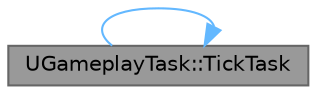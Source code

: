 digraph "UGameplayTask::TickTask"
{
 // INTERACTIVE_SVG=YES
 // LATEX_PDF_SIZE
  bgcolor="transparent";
  edge [fontname=Helvetica,fontsize=10,labelfontname=Helvetica,labelfontsize=10];
  node [fontname=Helvetica,fontsize=10,shape=box,height=0.2,width=0.4];
  rankdir="LR";
  Node1 [id="Node000001",label="UGameplayTask::TickTask",height=0.2,width=0.4,color="gray40", fillcolor="grey60", style="filled", fontcolor="black",tooltip="Tick function for this task, if bTickingTask == true."];
  Node1 -> Node1 [id="edge1_Node000001_Node000001",color="steelblue1",style="solid",tooltip=" "];
}
